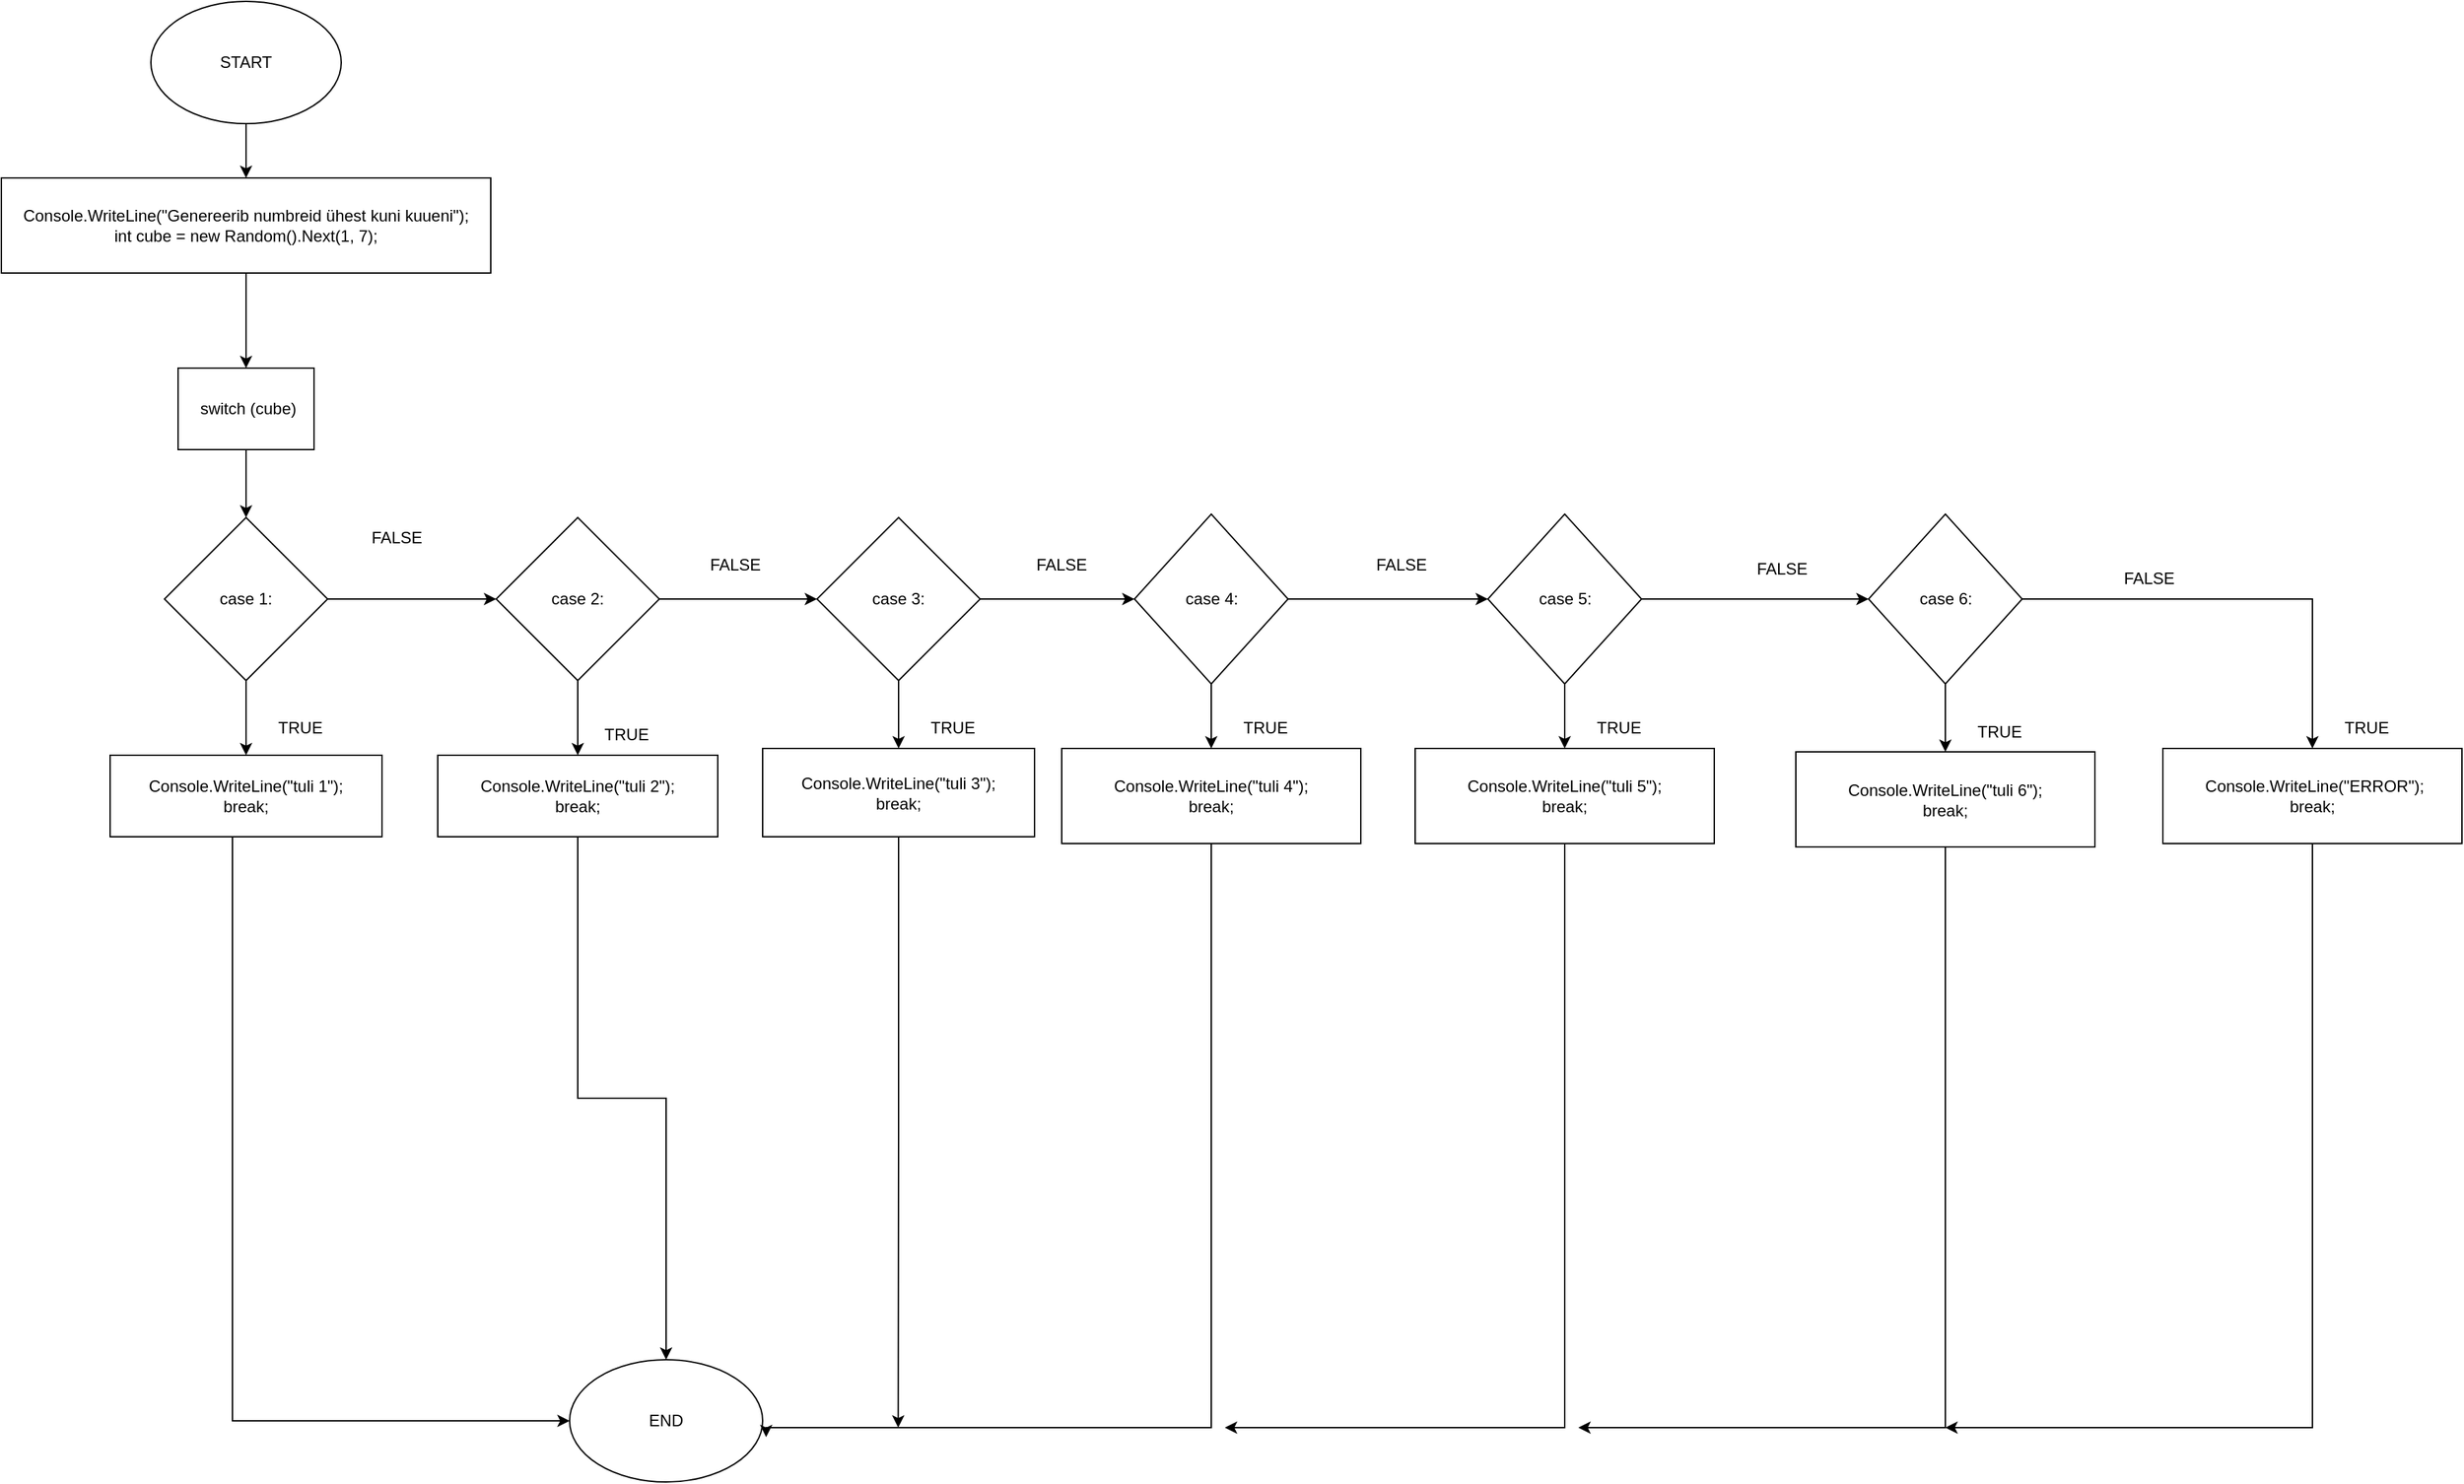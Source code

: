 <mxfile version="28.2.7">
  <diagram name="Leht-1" id="jvF4crAcnZhy5jLM-nr5">
    <mxGraphModel dx="2809" dy="1893" grid="1" gridSize="10" guides="1" tooltips="1" connect="1" arrows="1" fold="1" page="1" pageScale="1" pageWidth="827" pageHeight="1169" math="0" shadow="0">
      <root>
        <mxCell id="0" />
        <mxCell id="1" parent="0" />
        <mxCell id="eCjk5t6VVMTMGoWfqcsA-4" style="edgeStyle=orthogonalEdgeStyle;rounded=0;orthogonalLoop=1;jettySize=auto;html=1;entryX=0.5;entryY=0;entryDx=0;entryDy=0;" parent="1" source="eCjk5t6VVMTMGoWfqcsA-1" target="eCjk5t6VVMTMGoWfqcsA-3" edge="1">
          <mxGeometry relative="1" as="geometry" />
        </mxCell>
        <mxCell id="eCjk5t6VVMTMGoWfqcsA-1" value="START" style="ellipse;whiteSpace=wrap;html=1;" parent="1" vertex="1">
          <mxGeometry x="40" y="30" width="140" height="90" as="geometry" />
        </mxCell>
        <mxCell id="eCjk5t6VVMTMGoWfqcsA-2" value="END" style="ellipse;whiteSpace=wrap;html=1;" parent="1" vertex="1">
          <mxGeometry x="348" y="1030" width="142" height="90" as="geometry" />
        </mxCell>
        <mxCell id="eCjk5t6VVMTMGoWfqcsA-10" style="edgeStyle=orthogonalEdgeStyle;rounded=0;orthogonalLoop=1;jettySize=auto;html=1;entryX=0.5;entryY=0;entryDx=0;entryDy=0;" parent="1" source="eCjk5t6VVMTMGoWfqcsA-3" target="eCjk5t6VVMTMGoWfqcsA-6" edge="1">
          <mxGeometry relative="1" as="geometry" />
        </mxCell>
        <mxCell id="eCjk5t6VVMTMGoWfqcsA-3" value="Console.WriteLine(&quot;Genereerib numbreid ühest kuni kuueni&quot;);&lt;div&gt;int cube = new Random().Next(1, 7);&lt;/div&gt;" style="rounded=0;whiteSpace=wrap;html=1;" parent="1" vertex="1">
          <mxGeometry x="-70" y="160" width="360" height="70" as="geometry" />
        </mxCell>
        <mxCell id="eCjk5t6VVMTMGoWfqcsA-12" style="edgeStyle=orthogonalEdgeStyle;rounded=0;orthogonalLoop=1;jettySize=auto;html=1;entryX=0.5;entryY=0;entryDx=0;entryDy=0;" parent="1" source="eCjk5t6VVMTMGoWfqcsA-6" target="eCjk5t6VVMTMGoWfqcsA-11" edge="1">
          <mxGeometry relative="1" as="geometry" />
        </mxCell>
        <mxCell id="eCjk5t6VVMTMGoWfqcsA-6" value="&amp;nbsp;switch (cube)" style="rounded=0;whiteSpace=wrap;html=1;" parent="1" vertex="1">
          <mxGeometry x="60" y="300" width="100" height="60" as="geometry" />
        </mxCell>
        <mxCell id="eCjk5t6VVMTMGoWfqcsA-14" style="edgeStyle=orthogonalEdgeStyle;rounded=0;orthogonalLoop=1;jettySize=auto;html=1;entryX=0.5;entryY=0;entryDx=0;entryDy=0;" parent="1" source="eCjk5t6VVMTMGoWfqcsA-11" target="eCjk5t6VVMTMGoWfqcsA-13" edge="1">
          <mxGeometry relative="1" as="geometry" />
        </mxCell>
        <mxCell id="eCjk5t6VVMTMGoWfqcsA-16" style="edgeStyle=orthogonalEdgeStyle;rounded=0;orthogonalLoop=1;jettySize=auto;html=1;" parent="1" source="eCjk5t6VVMTMGoWfqcsA-11" target="eCjk5t6VVMTMGoWfqcsA-15" edge="1">
          <mxGeometry relative="1" as="geometry" />
        </mxCell>
        <mxCell id="eCjk5t6VVMTMGoWfqcsA-11" value="case 1:" style="rhombus;whiteSpace=wrap;html=1;" parent="1" vertex="1">
          <mxGeometry x="50" y="410" width="120" height="120" as="geometry" />
        </mxCell>
        <mxCell id="eCjk5t6VVMTMGoWfqcsA-27" style="edgeStyle=orthogonalEdgeStyle;rounded=0;orthogonalLoop=1;jettySize=auto;html=1;entryX=0;entryY=0.5;entryDx=0;entryDy=0;" parent="1" source="eCjk5t6VVMTMGoWfqcsA-13" target="eCjk5t6VVMTMGoWfqcsA-2" edge="1">
          <mxGeometry relative="1" as="geometry">
            <Array as="points">
              <mxPoint x="100" y="1075" />
            </Array>
          </mxGeometry>
        </mxCell>
        <mxCell id="eCjk5t6VVMTMGoWfqcsA-13" value="&lt;div&gt;Console.WriteLine(&quot;tuli 1&quot;);&lt;/div&gt;&lt;div&gt;break;&lt;/div&gt;" style="rounded=0;whiteSpace=wrap;html=1;" parent="1" vertex="1">
          <mxGeometry x="10" y="585" width="200" height="60" as="geometry" />
        </mxCell>
        <mxCell id="eCjk5t6VVMTMGoWfqcsA-18" style="edgeStyle=orthogonalEdgeStyle;rounded=0;orthogonalLoop=1;jettySize=auto;html=1;" parent="1" source="eCjk5t6VVMTMGoWfqcsA-15" target="eCjk5t6VVMTMGoWfqcsA-17" edge="1">
          <mxGeometry relative="1" as="geometry" />
        </mxCell>
        <mxCell id="eCjk5t6VVMTMGoWfqcsA-21" style="edgeStyle=orthogonalEdgeStyle;rounded=0;orthogonalLoop=1;jettySize=auto;html=1;" parent="1" source="eCjk5t6VVMTMGoWfqcsA-15" target="eCjk5t6VVMTMGoWfqcsA-22" edge="1">
          <mxGeometry relative="1" as="geometry">
            <mxPoint x="354" y="580" as="targetPoint" />
          </mxGeometry>
        </mxCell>
        <mxCell id="eCjk5t6VVMTMGoWfqcsA-15" value="case 2:" style="rhombus;whiteSpace=wrap;html=1;" parent="1" vertex="1">
          <mxGeometry x="294" y="410" width="120" height="120" as="geometry" />
        </mxCell>
        <mxCell id="eCjk5t6VVMTMGoWfqcsA-20" style="edgeStyle=orthogonalEdgeStyle;rounded=0;orthogonalLoop=1;jettySize=auto;html=1;" parent="1" source="eCjk5t6VVMTMGoWfqcsA-17" target="eCjk5t6VVMTMGoWfqcsA-19" edge="1">
          <mxGeometry relative="1" as="geometry" />
        </mxCell>
        <mxCell id="eCjk5t6VVMTMGoWfqcsA-24" style="edgeStyle=orthogonalEdgeStyle;rounded=0;orthogonalLoop=1;jettySize=auto;html=1;entryX=0.5;entryY=0;entryDx=0;entryDy=0;" parent="1" source="eCjk5t6VVMTMGoWfqcsA-17" target="eCjk5t6VVMTMGoWfqcsA-23" edge="1">
          <mxGeometry relative="1" as="geometry" />
        </mxCell>
        <mxCell id="eCjk5t6VVMTMGoWfqcsA-17" value="case 3:" style="rhombus;whiteSpace=wrap;html=1;" parent="1" vertex="1">
          <mxGeometry x="530" y="410" width="120" height="120" as="geometry" />
        </mxCell>
        <mxCell id="eCjk5t6VVMTMGoWfqcsA-26" style="edgeStyle=orthogonalEdgeStyle;rounded=0;orthogonalLoop=1;jettySize=auto;html=1;entryX=0.5;entryY=0;entryDx=0;entryDy=0;" parent="1" source="eCjk5t6VVMTMGoWfqcsA-19" target="eCjk5t6VVMTMGoWfqcsA-25" edge="1">
          <mxGeometry relative="1" as="geometry" />
        </mxCell>
        <mxCell id="-KZJMZTeU9TokdwUIcgQ-6" style="edgeStyle=orthogonalEdgeStyle;rounded=0;orthogonalLoop=1;jettySize=auto;html=1;exitX=1;exitY=0.5;exitDx=0;exitDy=0;entryX=0;entryY=0.5;entryDx=0;entryDy=0;" edge="1" parent="1" source="eCjk5t6VVMTMGoWfqcsA-19" target="-KZJMZTeU9TokdwUIcgQ-2">
          <mxGeometry relative="1" as="geometry" />
        </mxCell>
        <mxCell id="eCjk5t6VVMTMGoWfqcsA-19" value="case 4:" style="rhombus;whiteSpace=wrap;html=1;" parent="1" vertex="1">
          <mxGeometry x="763.5" y="407.5" width="113" height="125" as="geometry" />
        </mxCell>
        <mxCell id="-KZJMZTeU9TokdwUIcgQ-33" style="edgeStyle=orthogonalEdgeStyle;rounded=0;orthogonalLoop=1;jettySize=auto;html=1;entryX=0.5;entryY=0;entryDx=0;entryDy=0;" edge="1" parent="1" source="eCjk5t6VVMTMGoWfqcsA-22" target="eCjk5t6VVMTMGoWfqcsA-2">
          <mxGeometry relative="1" as="geometry" />
        </mxCell>
        <mxCell id="eCjk5t6VVMTMGoWfqcsA-22" value="Console.WriteLine(&quot;tuli 2&quot;);&#xa;break;" style="rounded=0;whiteSpace=wrap;html=1;" parent="1" vertex="1">
          <mxGeometry x="251" y="585" width="206" height="60" as="geometry" />
        </mxCell>
        <mxCell id="-KZJMZTeU9TokdwUIcgQ-29" style="edgeStyle=orthogonalEdgeStyle;rounded=0;orthogonalLoop=1;jettySize=auto;html=1;exitX=0.5;exitY=1;exitDx=0;exitDy=0;" edge="1" parent="1" source="eCjk5t6VVMTMGoWfqcsA-23">
          <mxGeometry relative="1" as="geometry">
            <mxPoint x="589.714" y="1080" as="targetPoint" />
          </mxGeometry>
        </mxCell>
        <mxCell id="eCjk5t6VVMTMGoWfqcsA-23" value="&lt;div&gt;Console.WriteLine(&quot;tuli 3&quot;);&lt;/div&gt;&lt;div&gt;break;&lt;/div&gt;" style="rounded=0;whiteSpace=wrap;html=1;" parent="1" vertex="1">
          <mxGeometry x="490" y="580" width="200" height="65" as="geometry" />
        </mxCell>
        <mxCell id="eCjk5t6VVMTMGoWfqcsA-25" value="&lt;div&gt;Console.WriteLine(&quot;tuli 4&quot;);&lt;/div&gt;&lt;div&gt;break;&lt;/div&gt;" style="rounded=0;whiteSpace=wrap;html=1;" parent="1" vertex="1">
          <mxGeometry x="710" y="580" width="220" height="70" as="geometry" />
        </mxCell>
        <mxCell id="eCjk5t6VVMTMGoWfqcsA-31" value="TRUE" style="text;html=1;whiteSpace=wrap;strokeColor=none;fillColor=none;align=center;verticalAlign=middle;rounded=0;" parent="1" vertex="1">
          <mxGeometry x="120" y="550" width="60" height="30" as="geometry" />
        </mxCell>
        <mxCell id="eCjk5t6VVMTMGoWfqcsA-32" value="TRUE" style="text;html=1;whiteSpace=wrap;strokeColor=none;fillColor=none;align=center;verticalAlign=middle;rounded=0;" parent="1" vertex="1">
          <mxGeometry x="360" y="555" width="60" height="30" as="geometry" />
        </mxCell>
        <mxCell id="eCjk5t6VVMTMGoWfqcsA-33" value="TRUE" style="text;html=1;whiteSpace=wrap;strokeColor=none;fillColor=none;align=center;verticalAlign=middle;rounded=0;" parent="1" vertex="1">
          <mxGeometry x="600" y="550" width="60" height="30" as="geometry" />
        </mxCell>
        <mxCell id="eCjk5t6VVMTMGoWfqcsA-34" value="TRUE" style="text;html=1;whiteSpace=wrap;strokeColor=none;fillColor=none;align=center;verticalAlign=middle;rounded=0;" parent="1" vertex="1">
          <mxGeometry x="830" y="550" width="60" height="30" as="geometry" />
        </mxCell>
        <mxCell id="eCjk5t6VVMTMGoWfqcsA-36" value="FALSE" style="text;html=1;whiteSpace=wrap;strokeColor=none;fillColor=none;align=center;verticalAlign=middle;rounded=0;" parent="1" vertex="1">
          <mxGeometry x="191" y="410" width="60" height="30" as="geometry" />
        </mxCell>
        <mxCell id="eCjk5t6VVMTMGoWfqcsA-38" value="FALSE" style="text;html=1;whiteSpace=wrap;strokeColor=none;fillColor=none;align=center;verticalAlign=middle;rounded=0;" parent="1" vertex="1">
          <mxGeometry x="440" y="430" width="60" height="30" as="geometry" />
        </mxCell>
        <mxCell id="eCjk5t6VVMTMGoWfqcsA-39" value="FALSE" style="text;html=1;whiteSpace=wrap;strokeColor=none;fillColor=none;align=center;verticalAlign=middle;rounded=0;" parent="1" vertex="1">
          <mxGeometry x="680" y="430" width="60" height="30" as="geometry" />
        </mxCell>
        <mxCell id="-KZJMZTeU9TokdwUIcgQ-1" style="edgeStyle=orthogonalEdgeStyle;rounded=0;orthogonalLoop=1;jettySize=auto;html=1;entryX=0.5;entryY=0;entryDx=0;entryDy=0;" edge="1" parent="1" source="-KZJMZTeU9TokdwUIcgQ-2" target="-KZJMZTeU9TokdwUIcgQ-3">
          <mxGeometry relative="1" as="geometry" />
        </mxCell>
        <mxCell id="-KZJMZTeU9TokdwUIcgQ-23" style="edgeStyle=orthogonalEdgeStyle;rounded=0;orthogonalLoop=1;jettySize=auto;html=1;exitX=1;exitY=0.5;exitDx=0;exitDy=0;entryX=0;entryY=0.5;entryDx=0;entryDy=0;" edge="1" parent="1" source="-KZJMZTeU9TokdwUIcgQ-2" target="-KZJMZTeU9TokdwUIcgQ-8">
          <mxGeometry relative="1" as="geometry" />
        </mxCell>
        <mxCell id="-KZJMZTeU9TokdwUIcgQ-2" value="case 5:" style="rhombus;whiteSpace=wrap;html=1;" vertex="1" parent="1">
          <mxGeometry x="1023.5" y="407.5" width="113" height="125" as="geometry" />
        </mxCell>
        <mxCell id="-KZJMZTeU9TokdwUIcgQ-31" style="edgeStyle=orthogonalEdgeStyle;rounded=0;orthogonalLoop=1;jettySize=auto;html=1;exitX=0.5;exitY=1;exitDx=0;exitDy=0;" edge="1" parent="1" source="-KZJMZTeU9TokdwUIcgQ-3">
          <mxGeometry relative="1" as="geometry">
            <mxPoint x="830" y="1080" as="targetPoint" />
            <Array as="points">
              <mxPoint x="1080" y="1080" />
            </Array>
          </mxGeometry>
        </mxCell>
        <mxCell id="-KZJMZTeU9TokdwUIcgQ-3" value="Console.WriteLine(&quot;tuli 5&quot;);&#xa;break;" style="rounded=0;whiteSpace=wrap;html=1;" vertex="1" parent="1">
          <mxGeometry x="970" y="580" width="220" height="70" as="geometry" />
        </mxCell>
        <mxCell id="-KZJMZTeU9TokdwUIcgQ-4" value="TRUE" style="text;html=1;whiteSpace=wrap;strokeColor=none;fillColor=none;align=center;verticalAlign=middle;rounded=0;" vertex="1" parent="1">
          <mxGeometry x="1090" y="550" width="60" height="30" as="geometry" />
        </mxCell>
        <mxCell id="-KZJMZTeU9TokdwUIcgQ-5" value="FALSE" style="text;html=1;whiteSpace=wrap;strokeColor=none;fillColor=none;align=center;verticalAlign=middle;rounded=0;" vertex="1" parent="1">
          <mxGeometry x="930" y="430" width="60" height="30" as="geometry" />
        </mxCell>
        <mxCell id="-KZJMZTeU9TokdwUIcgQ-7" style="edgeStyle=orthogonalEdgeStyle;rounded=0;orthogonalLoop=1;jettySize=auto;html=1;entryX=0.5;entryY=0;entryDx=0;entryDy=0;" edge="1" parent="1" source="-KZJMZTeU9TokdwUIcgQ-8" target="-KZJMZTeU9TokdwUIcgQ-9">
          <mxGeometry relative="1" as="geometry" />
        </mxCell>
        <mxCell id="-KZJMZTeU9TokdwUIcgQ-21" style="edgeStyle=orthogonalEdgeStyle;rounded=0;orthogonalLoop=1;jettySize=auto;html=1;exitX=1;exitY=0.5;exitDx=0;exitDy=0;entryX=0.5;entryY=0;entryDx=0;entryDy=0;" edge="1" parent="1" source="-KZJMZTeU9TokdwUIcgQ-8" target="-KZJMZTeU9TokdwUIcgQ-16">
          <mxGeometry relative="1" as="geometry" />
        </mxCell>
        <mxCell id="-KZJMZTeU9TokdwUIcgQ-8" value="case 6:" style="rhombus;whiteSpace=wrap;html=1;" vertex="1" parent="1">
          <mxGeometry x="1303.5" y="407.5" width="113" height="125" as="geometry" />
        </mxCell>
        <mxCell id="-KZJMZTeU9TokdwUIcgQ-32" style="edgeStyle=orthogonalEdgeStyle;rounded=0;orthogonalLoop=1;jettySize=auto;html=1;" edge="1" parent="1" source="-KZJMZTeU9TokdwUIcgQ-9">
          <mxGeometry relative="1" as="geometry">
            <mxPoint x="1090" y="1080" as="targetPoint" />
            <Array as="points">
              <mxPoint x="1360" y="1080" />
            </Array>
          </mxGeometry>
        </mxCell>
        <mxCell id="-KZJMZTeU9TokdwUIcgQ-9" value="Console.WriteLine(&quot;tuli 6&quot;);&#xa;break;" style="rounded=0;whiteSpace=wrap;html=1;" vertex="1" parent="1">
          <mxGeometry x="1250" y="582.5" width="220" height="70" as="geometry" />
        </mxCell>
        <mxCell id="-KZJMZTeU9TokdwUIcgQ-10" value="TRUE" style="text;html=1;whiteSpace=wrap;strokeColor=none;fillColor=none;align=center;verticalAlign=middle;rounded=0;" vertex="1" parent="1">
          <mxGeometry x="1370" y="552.5" width="60" height="30" as="geometry" />
        </mxCell>
        <mxCell id="-KZJMZTeU9TokdwUIcgQ-11" value="FALSE" style="text;html=1;whiteSpace=wrap;strokeColor=none;fillColor=none;align=center;verticalAlign=middle;rounded=0;" vertex="1" parent="1">
          <mxGeometry x="1210" y="432.5" width="60" height="30" as="geometry" />
        </mxCell>
        <mxCell id="-KZJMZTeU9TokdwUIcgQ-28" style="edgeStyle=orthogonalEdgeStyle;rounded=0;orthogonalLoop=1;jettySize=auto;html=1;exitX=0.5;exitY=1;exitDx=0;exitDy=0;" edge="1" parent="1" source="-KZJMZTeU9TokdwUIcgQ-16">
          <mxGeometry relative="1" as="geometry">
            <mxPoint x="1360" y="1080" as="targetPoint" />
            <Array as="points">
              <mxPoint x="1630" y="1080" />
            </Array>
          </mxGeometry>
        </mxCell>
        <mxCell id="-KZJMZTeU9TokdwUIcgQ-16" value="&lt;div&gt;&amp;nbsp;Console.WriteLine(&quot;ERROR&quot;);&lt;/div&gt;&lt;div&gt;break;&lt;/div&gt;" style="rounded=0;whiteSpace=wrap;html=1;" vertex="1" parent="1">
          <mxGeometry x="1520" y="580" width="220" height="70" as="geometry" />
        </mxCell>
        <mxCell id="-KZJMZTeU9TokdwUIcgQ-17" value="TRUE" style="text;html=1;whiteSpace=wrap;strokeColor=none;fillColor=none;align=center;verticalAlign=middle;rounded=0;" vertex="1" parent="1">
          <mxGeometry x="1640" y="550" width="60" height="30" as="geometry" />
        </mxCell>
        <mxCell id="-KZJMZTeU9TokdwUIcgQ-18" value="FALSE" style="text;html=1;whiteSpace=wrap;strokeColor=none;fillColor=none;align=center;verticalAlign=middle;rounded=0;" vertex="1" parent="1">
          <mxGeometry x="1480" y="440" width="60" height="30" as="geometry" />
        </mxCell>
        <mxCell id="-KZJMZTeU9TokdwUIcgQ-30" style="edgeStyle=orthogonalEdgeStyle;rounded=0;orthogonalLoop=1;jettySize=auto;html=1;exitX=0.5;exitY=1;exitDx=0;exitDy=0;entryX=1.018;entryY=0.633;entryDx=0;entryDy=0;entryPerimeter=0;" edge="1" parent="1" source="eCjk5t6VVMTMGoWfqcsA-25" target="eCjk5t6VVMTMGoWfqcsA-2">
          <mxGeometry relative="1" as="geometry">
            <Array as="points">
              <mxPoint x="820" y="1080" />
              <mxPoint x="493" y="1080" />
            </Array>
          </mxGeometry>
        </mxCell>
      </root>
    </mxGraphModel>
  </diagram>
</mxfile>
